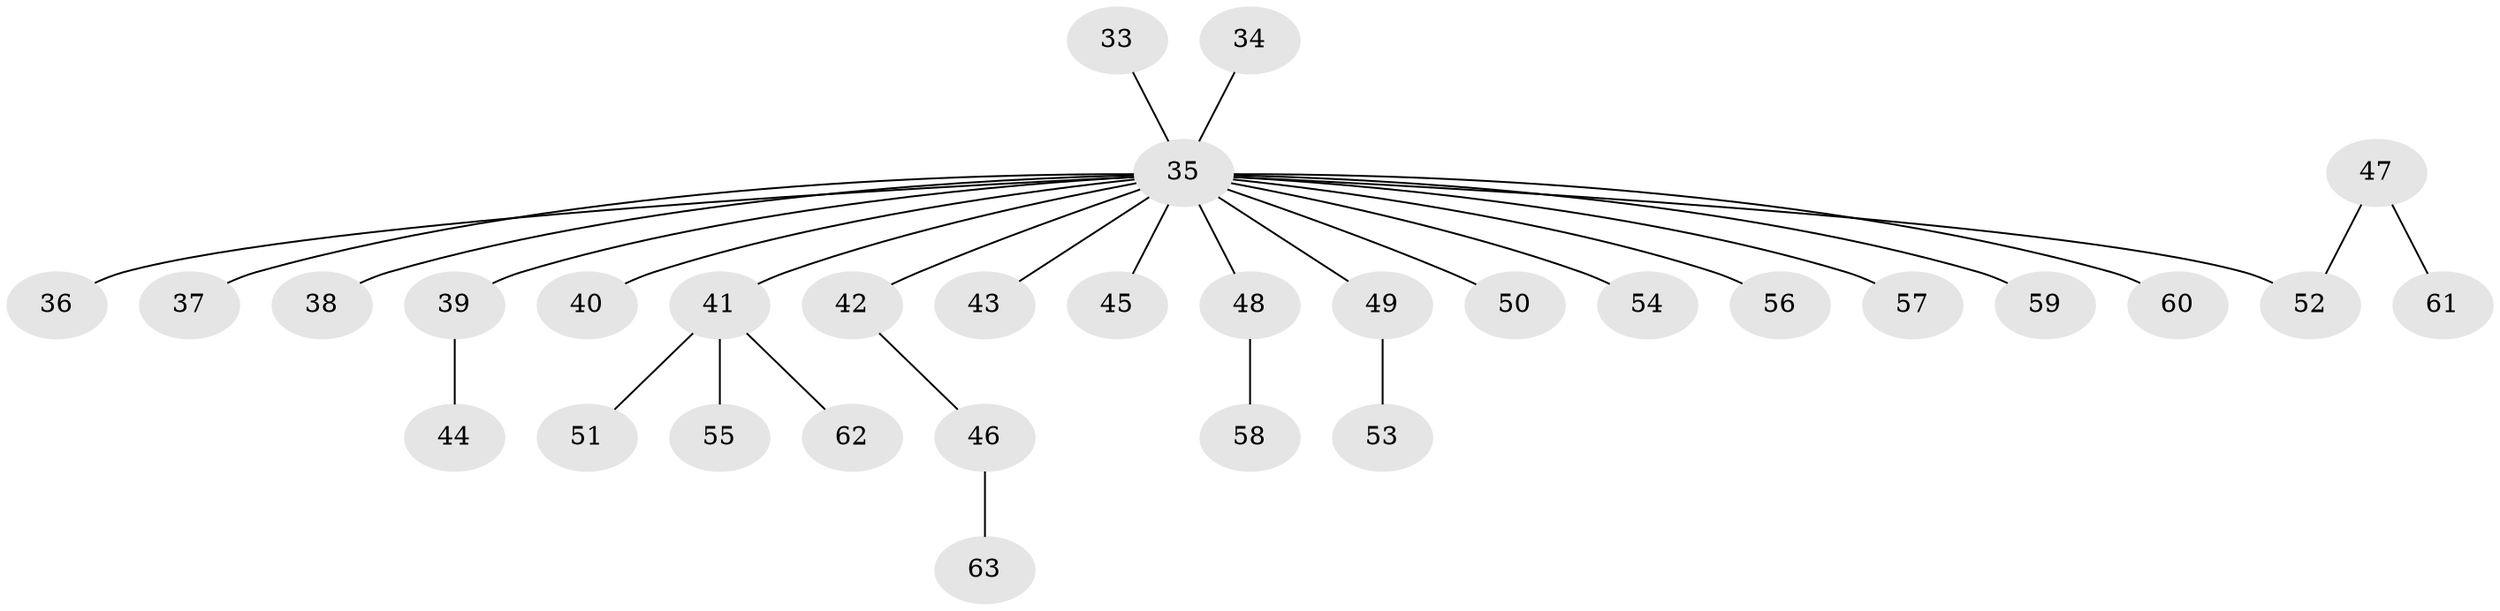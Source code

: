 // original degree distribution, {6: 0.015873015873015872, 3: 0.07936507936507936, 4: 0.09523809523809523, 5: 0.047619047619047616, 2: 0.25396825396825395, 1: 0.5079365079365079}
// Generated by graph-tools (version 1.1) at 2025/53/03/09/25 04:53:06]
// undirected, 31 vertices, 30 edges
graph export_dot {
graph [start="1"]
  node [color=gray90,style=filled];
  33;
  34;
  35 [super="+32+22+24+23+26+29+31"];
  36;
  37;
  38;
  39;
  40 [super="+20"];
  41;
  42;
  43;
  44;
  45;
  46;
  47;
  48 [super="+5+10+27+30"];
  49;
  50;
  51;
  52 [super="+2"];
  53;
  54;
  55;
  56;
  57;
  58;
  59;
  60;
  61;
  62;
  63;
  33 -- 35;
  34 -- 35;
  35 -- 54;
  35 -- 36;
  35 -- 38;
  35 -- 39;
  35 -- 40;
  35 -- 41;
  35 -- 42;
  35 -- 43;
  35 -- 45;
  35 -- 48;
  35 -- 49;
  35 -- 52;
  35 -- 56;
  35 -- 57;
  35 -- 60;
  35 -- 50;
  35 -- 59;
  35 -- 37;
  39 -- 44;
  41 -- 51;
  41 -- 55;
  41 -- 62;
  42 -- 46;
  46 -- 63;
  47 -- 61;
  47 -- 52;
  48 -- 58;
  49 -- 53;
}
